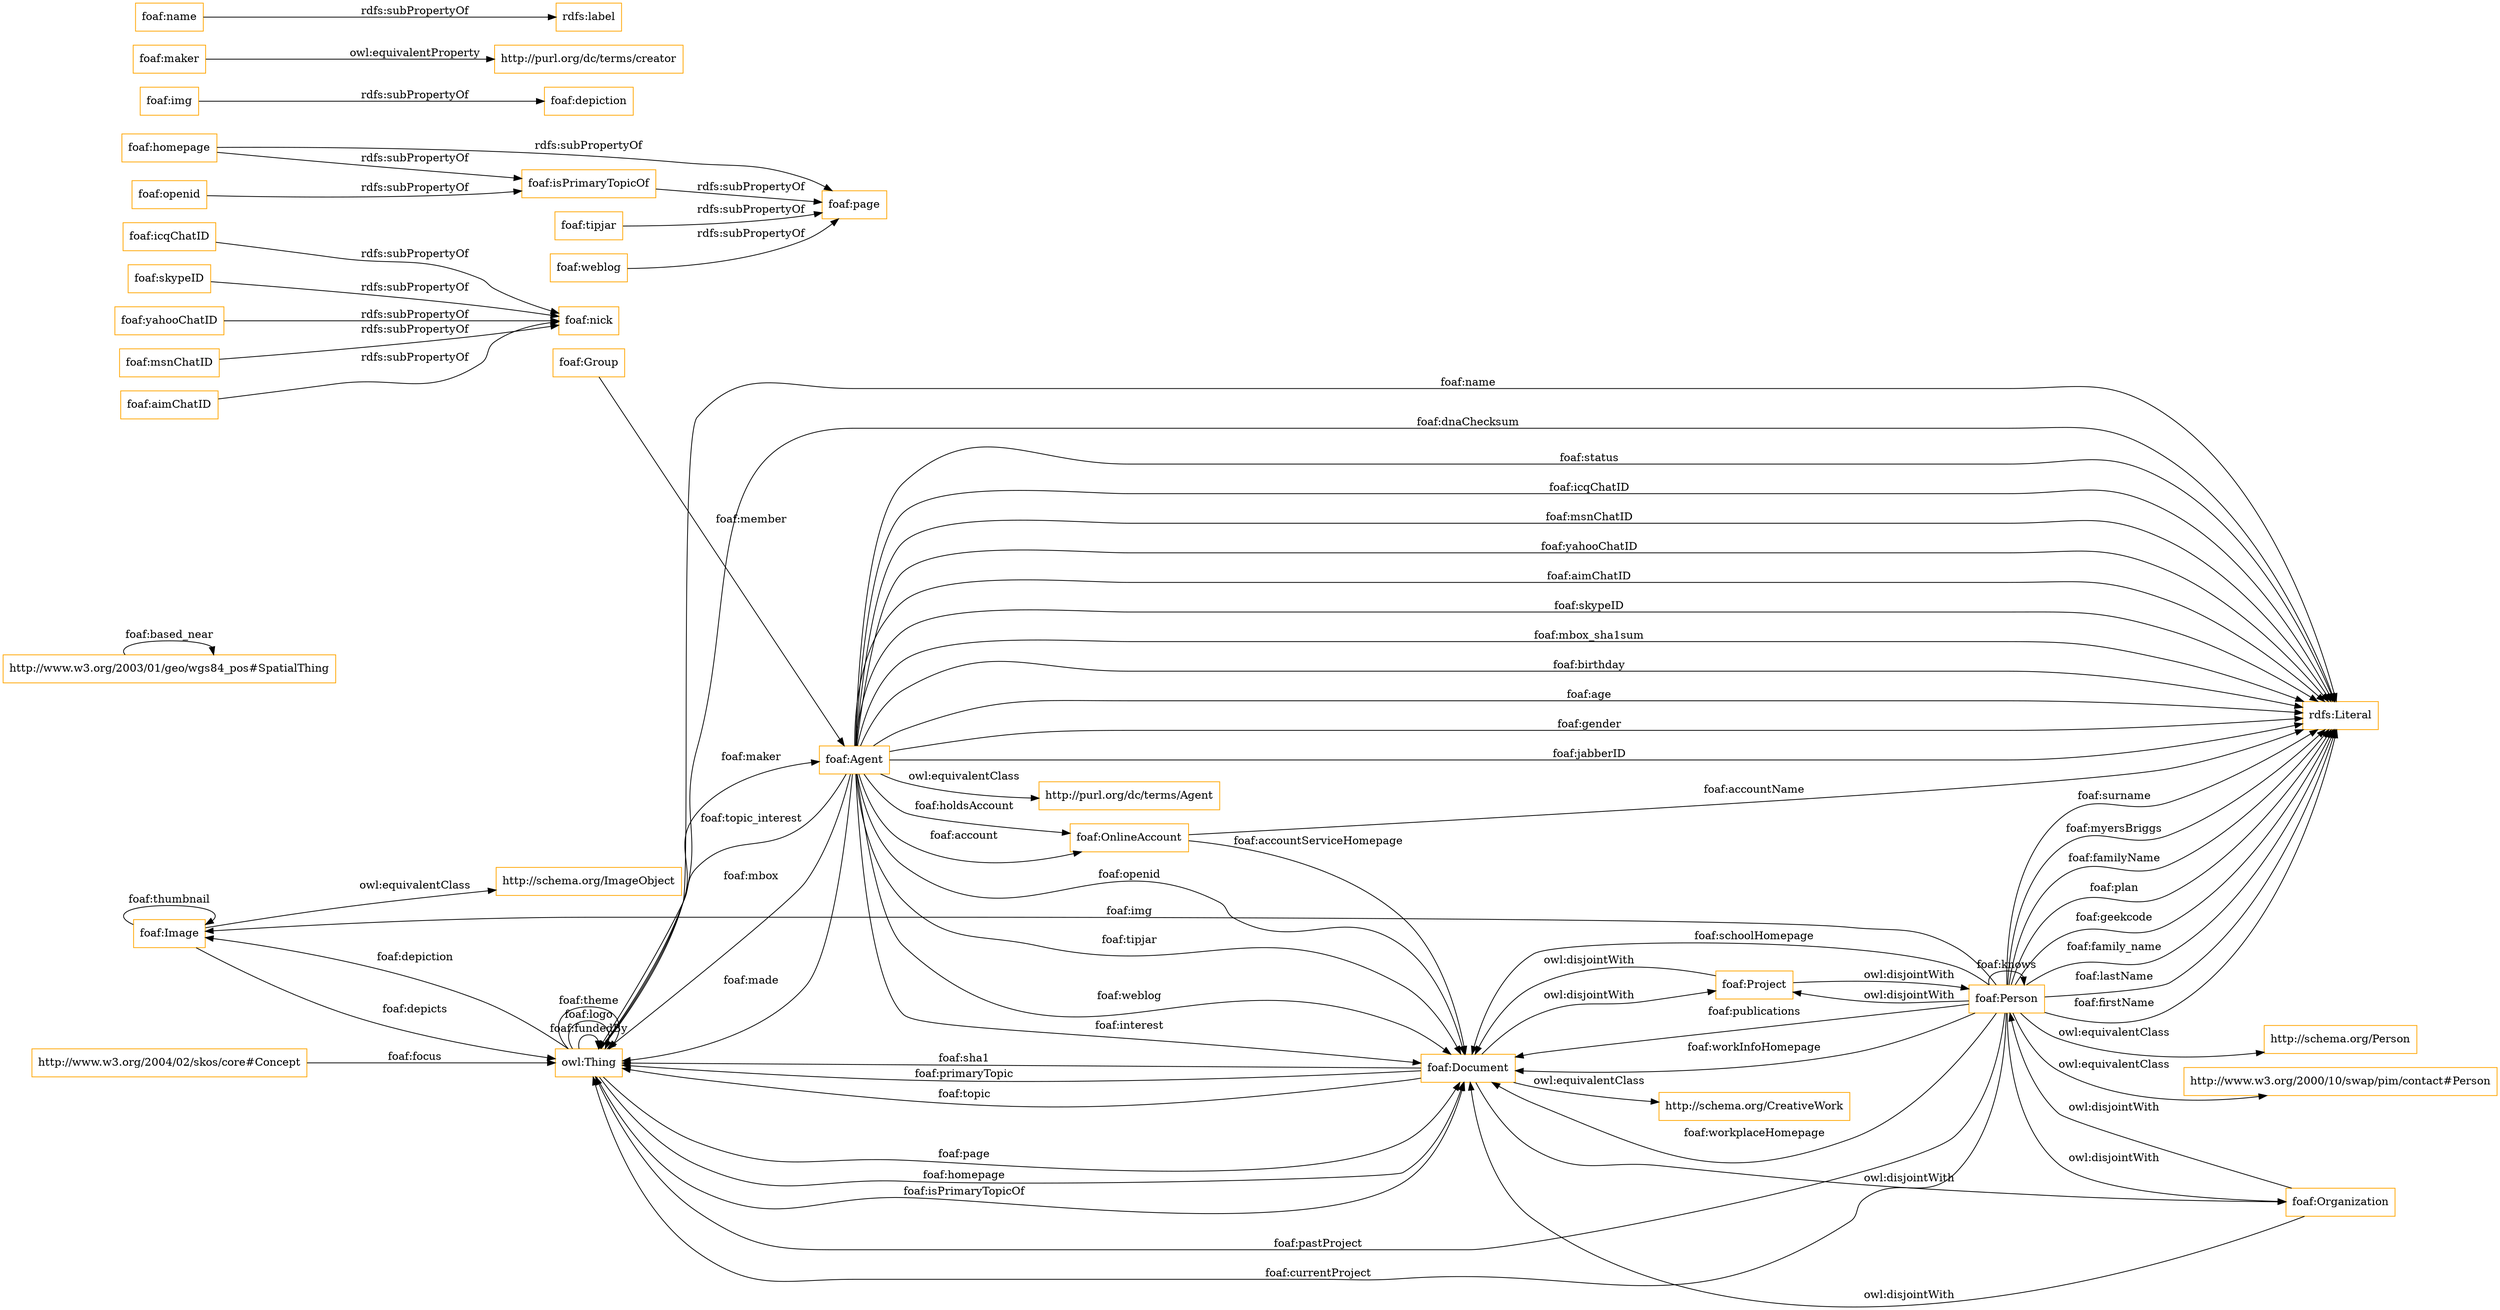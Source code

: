 digraph ar2dtool_diagram { 
rankdir=LR;
size="1501"
node [shape = rectangle, color="orange"]; "foaf:Image" "foaf:Project" "foaf:Agent" "foaf:Document" "http://www.w3.org/2003/01/geo/wgs84_pos#SpatialThing" "foaf:OnlineAccount" "foaf:Person" "foaf:Organization" "foaf:Group" ; /*classes style*/
	"foaf:icqChatID" -> "foaf:nick" [ label = "rdfs:subPropertyOf" ];
	"foaf:isPrimaryTopicOf" -> "foaf:page" [ label = "rdfs:subPropertyOf" ];
	"foaf:openid" -> "foaf:isPrimaryTopicOf" [ label = "rdfs:subPropertyOf" ];
	"foaf:Project" -> "foaf:Document" [ label = "owl:disjointWith" ];
	"foaf:Project" -> "foaf:Person" [ label = "owl:disjointWith" ];
	"foaf:skypeID" -> "foaf:nick" [ label = "rdfs:subPropertyOf" ];
	"foaf:Image" -> "http://schema.org/ImageObject" [ label = "owl:equivalentClass" ];
	"foaf:yahooChatID" -> "foaf:nick" [ label = "rdfs:subPropertyOf" ];
	"foaf:homepage" -> "foaf:page" [ label = "rdfs:subPropertyOf" ];
	"foaf:homepage" -> "foaf:isPrimaryTopicOf" [ label = "rdfs:subPropertyOf" ];
	"foaf:img" -> "foaf:depiction" [ label = "rdfs:subPropertyOf" ];
	"foaf:msnChatID" -> "foaf:nick" [ label = "rdfs:subPropertyOf" ];
	"foaf:Organization" -> "foaf:Document" [ label = "owl:disjointWith" ];
	"foaf:Organization" -> "foaf:Person" [ label = "owl:disjointWith" ];
	"foaf:maker" -> "http://purl.org/dc/terms/creator" [ label = "owl:equivalentProperty" ];
	"foaf:name" -> "rdfs:label" [ label = "rdfs:subPropertyOf" ];
	"foaf:tipjar" -> "foaf:page" [ label = "rdfs:subPropertyOf" ];
	"foaf:Agent" -> "http://purl.org/dc/terms/Agent" [ label = "owl:equivalentClass" ];
	"foaf:weblog" -> "foaf:page" [ label = "rdfs:subPropertyOf" ];
	"foaf:Person" -> "foaf:Project" [ label = "owl:disjointWith" ];
	"foaf:Person" -> "http://schema.org/Person" [ label = "owl:equivalentClass" ];
	"foaf:Person" -> "http://www.w3.org/2000/10/swap/pim/contact#Person" [ label = "owl:equivalentClass" ];
	"foaf:Person" -> "foaf:Organization" [ label = "owl:disjointWith" ];
	"foaf:aimChatID" -> "foaf:nick" [ label = "rdfs:subPropertyOf" ];
	"foaf:Document" -> "foaf:Project" [ label = "owl:disjointWith" ];
	"foaf:Document" -> "foaf:Organization" [ label = "owl:disjointWith" ];
	"foaf:Document" -> "http://schema.org/CreativeWork" [ label = "owl:equivalentClass" ];
	"owl:Thing" -> "rdfs:Literal" [ label = "foaf:name" ];
	"owl:Thing" -> "foaf:Document" [ label = "foaf:page" ];
	"foaf:Agent" -> "foaf:Document" [ label = "foaf:openid" ];
	"foaf:Document" -> "owl:Thing" [ label = "foaf:sha1" ];
	"owl:Thing" -> "rdfs:Literal" [ label = "foaf:dnaChecksum" ];
	"foaf:Agent" -> "foaf:Document" [ label = "foaf:tipjar" ];
	"foaf:Person" -> "foaf:Document" [ label = "foaf:publications" ];
	"foaf:Person" -> "owl:Thing" [ label = "foaf:pastProject" ];
	"foaf:Person" -> "rdfs:Literal" [ label = "foaf:firstName" ];
	"foaf:Person" -> "rdfs:Literal" [ label = "foaf:surname" ];
	"foaf:Agent" -> "owl:Thing" [ label = "foaf:topic_interest" ];
	"owl:Thing" -> "owl:Thing" [ label = "foaf:fundedBy" ];
	"http://www.w3.org/2003/01/geo/wgs84_pos#SpatialThing" -> "http://www.w3.org/2003/01/geo/wgs84_pos#SpatialThing" [ label = "foaf:based_near" ];
	"foaf:Agent" -> "foaf:OnlineAccount" [ label = "foaf:account" ];
	"foaf:Agent" -> "rdfs:Literal" [ label = "foaf:gender" ];
	"foaf:Person" -> "foaf:Image" [ label = "foaf:img" ];
	"foaf:Agent" -> "rdfs:Literal" [ label = "foaf:jabberID" ];
	"foaf:Agent" -> "rdfs:Literal" [ label = "foaf:status" ];
	"foaf:Person" -> "foaf:Document" [ label = "foaf:workInfoHomepage" ];
	"foaf:Agent" -> "rdfs:Literal" [ label = "foaf:icqChatID" ];
	"owl:Thing" -> "foaf:Document" [ label = "foaf:homepage" ];
	"foaf:Agent" -> "foaf:Document" [ label = "foaf:weblog" ];
	"foaf:Agent" -> "foaf:Document" [ label = "foaf:interest" ];
	"foaf:Person" -> "foaf:Document" [ label = "foaf:workplaceHomepage" ];
	"foaf:Agent" -> "rdfs:Literal" [ label = "foaf:msnChatID" ];
	"foaf:Person" -> "foaf:Document" [ label = "foaf:schoolHomepage" ];
	"owl:Thing" -> "foaf:Agent" [ label = "foaf:maker" ];
	"foaf:Agent" -> "foaf:OnlineAccount" [ label = "foaf:holdsAccount" ];
	"foaf:OnlineAccount" -> "foaf:Document" [ label = "foaf:accountServiceHomepage" ];
	"foaf:Agent" -> "rdfs:Literal" [ label = "foaf:yahooChatID" ];
	"owl:Thing" -> "foaf:Document" [ label = "foaf:isPrimaryTopicOf" ];
	"foaf:Image" -> "foaf:Image" [ label = "foaf:thumbnail" ];
	"foaf:Person" -> "rdfs:Literal" [ label = "foaf:myersBriggs" ];
	"foaf:Person" -> "rdfs:Literal" [ label = "foaf:familyName" ];
	"http://www.w3.org/2004/02/skos/core#Concept" -> "owl:Thing" [ label = "foaf:focus" ];
	"foaf:Document" -> "owl:Thing" [ label = "foaf:primaryTopic" ];
	"foaf:Group" -> "foaf:Agent" [ label = "foaf:member" ];
	"foaf:Agent" -> "owl:Thing" [ label = "foaf:mbox" ];
	"foaf:Person" -> "foaf:Person" [ label = "foaf:knows" ];
	"owl:Thing" -> "owl:Thing" [ label = "foaf:logo" ];
	"foaf:Agent" -> "rdfs:Literal" [ label = "foaf:aimChatID" ];
	"owl:Thing" -> "owl:Thing" [ label = "foaf:theme" ];
	"foaf:Person" -> "rdfs:Literal" [ label = "foaf:plan" ];
	"foaf:Person" -> "rdfs:Literal" [ label = "foaf:geekcode" ];
	"foaf:Person" -> "rdfs:Literal" [ label = "foaf:family_name" ];
	"owl:Thing" -> "foaf:Image" [ label = "foaf:depiction" ];
	"foaf:Agent" -> "owl:Thing" [ label = "foaf:made" ];
	"foaf:Person" -> "owl:Thing" [ label = "foaf:currentProject" ];
	"foaf:Agent" -> "rdfs:Literal" [ label = "foaf:skypeID" ];
	"foaf:Agent" -> "rdfs:Literal" [ label = "foaf:mbox_sha1sum" ];
	"foaf:Person" -> "rdfs:Literal" [ label = "foaf:lastName" ];
	"foaf:OnlineAccount" -> "rdfs:Literal" [ label = "foaf:accountName" ];
	"foaf:Agent" -> "rdfs:Literal" [ label = "foaf:birthday" ];
	"foaf:Agent" -> "rdfs:Literal" [ label = "foaf:age" ];
	"foaf:Image" -> "owl:Thing" [ label = "foaf:depicts" ];
	"foaf:Document" -> "owl:Thing" [ label = "foaf:topic" ];

}
